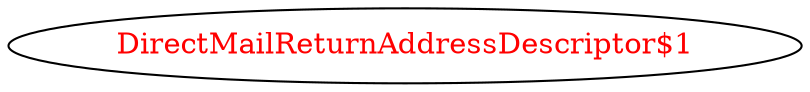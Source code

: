 digraph dependencyGraph {
 concentrate=true;
 ranksep="2.0";
 rankdir="LR"; 
 splines="ortho";
"DirectMailReturnAddressDescriptor$1" [fontcolor="red"];
}